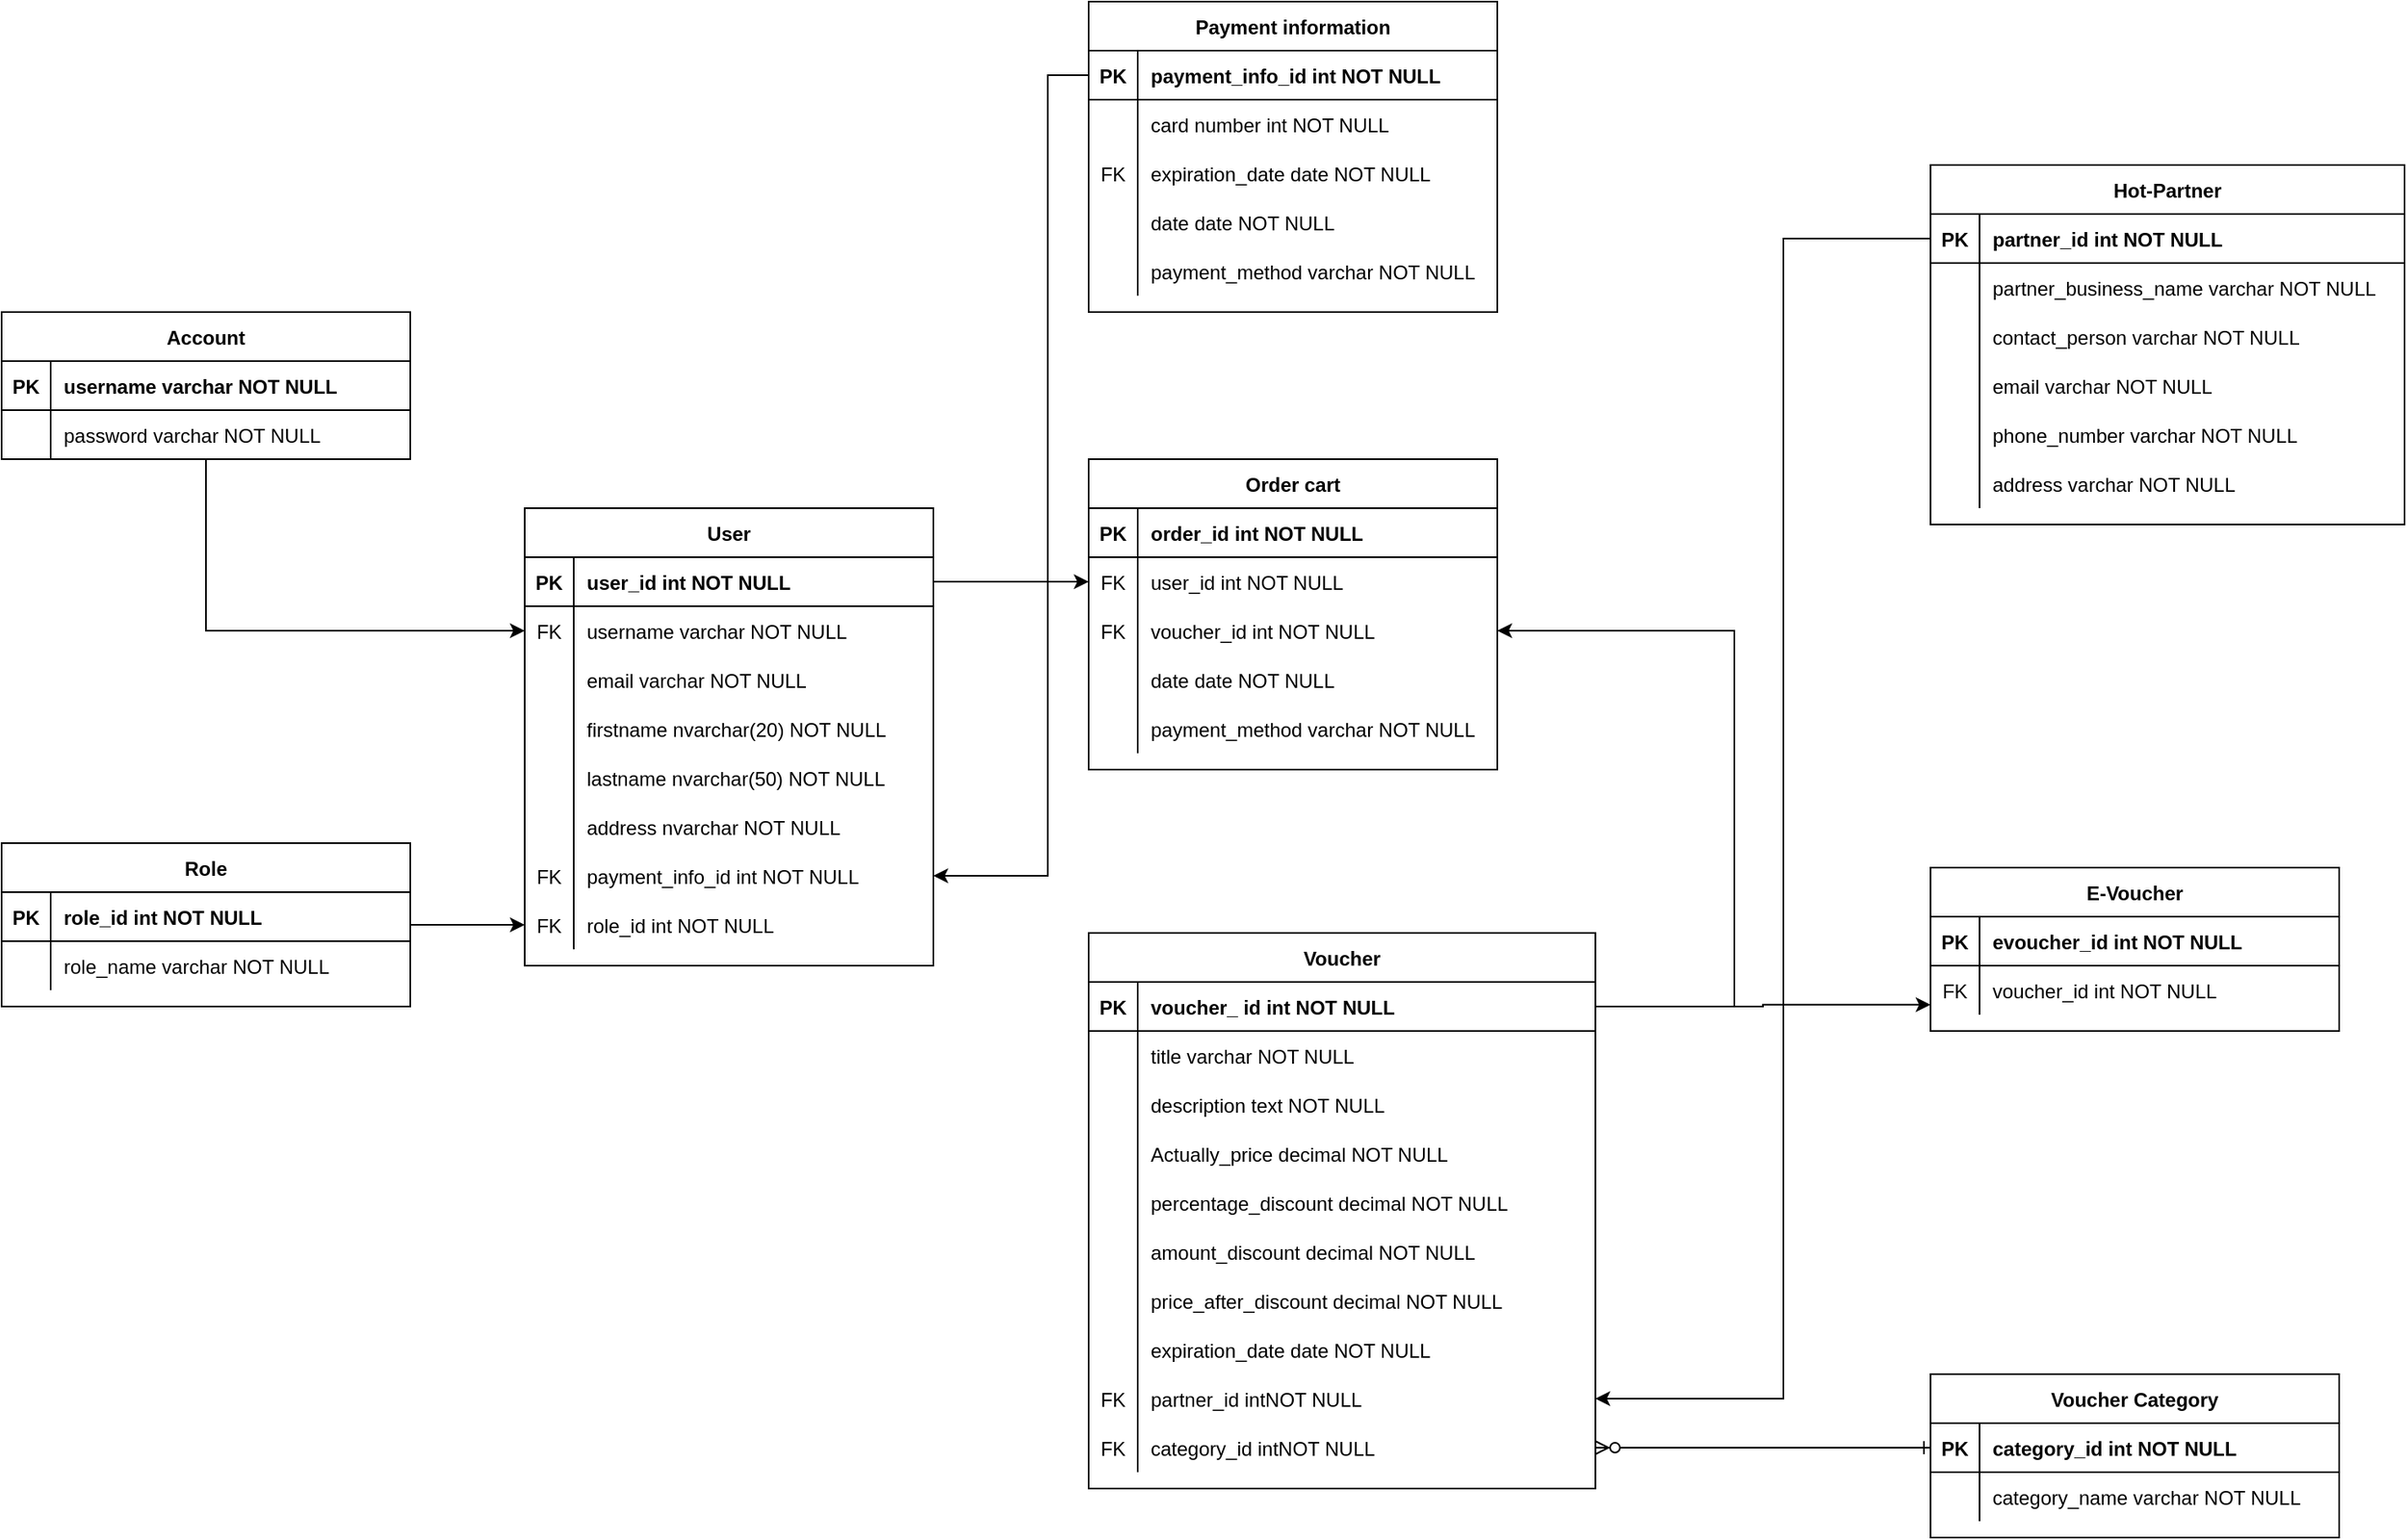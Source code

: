 <mxfile version="24.2.3" type="github">
  <diagram id="R2lEEEUBdFMjLlhIrx00" name="Page-1">
    <mxGraphModel dx="2723" dy="2078" grid="1" gridSize="10" guides="1" tooltips="1" connect="1" arrows="1" fold="1" page="1" pageScale="1" pageWidth="850" pageHeight="1100" math="0" shadow="0" extFonts="Permanent Marker^https://fonts.googleapis.com/css?family=Permanent+Marker">
      <root>
        <mxCell id="0" />
        <mxCell id="1" parent="0" />
        <mxCell id="C-vyLk0tnHw3VtMMgP7b-2" value="Hot-Partner" style="shape=table;startSize=30;container=1;collapsible=1;childLayout=tableLayout;fixedRows=1;rowLines=0;fontStyle=1;align=center;resizeLast=1;" parent="1" vertex="1">
          <mxGeometry x="960" y="-210" width="290" height="220" as="geometry" />
        </mxCell>
        <mxCell id="C-vyLk0tnHw3VtMMgP7b-3" value="" style="shape=partialRectangle;collapsible=0;dropTarget=0;pointerEvents=0;fillColor=none;points=[[0,0.5],[1,0.5]];portConstraint=eastwest;top=0;left=0;right=0;bottom=1;" parent="C-vyLk0tnHw3VtMMgP7b-2" vertex="1">
          <mxGeometry y="30" width="290" height="30" as="geometry" />
        </mxCell>
        <mxCell id="C-vyLk0tnHw3VtMMgP7b-4" value="PK" style="shape=partialRectangle;overflow=hidden;connectable=0;fillColor=none;top=0;left=0;bottom=0;right=0;fontStyle=1;" parent="C-vyLk0tnHw3VtMMgP7b-3" vertex="1">
          <mxGeometry width="30" height="30" as="geometry">
            <mxRectangle width="30" height="30" as="alternateBounds" />
          </mxGeometry>
        </mxCell>
        <mxCell id="C-vyLk0tnHw3VtMMgP7b-5" value="partner_id int NOT NULL " style="shape=partialRectangle;overflow=hidden;connectable=0;fillColor=none;top=0;left=0;bottom=0;right=0;align=left;spacingLeft=6;fontStyle=1;" parent="C-vyLk0tnHw3VtMMgP7b-3" vertex="1">
          <mxGeometry x="30" width="260" height="30" as="geometry">
            <mxRectangle width="260" height="30" as="alternateBounds" />
          </mxGeometry>
        </mxCell>
        <mxCell id="C-vyLk0tnHw3VtMMgP7b-6" value="" style="shape=partialRectangle;collapsible=0;dropTarget=0;pointerEvents=0;fillColor=none;points=[[0,0.5],[1,0.5]];portConstraint=eastwest;top=0;left=0;right=0;bottom=0;" parent="C-vyLk0tnHw3VtMMgP7b-2" vertex="1">
          <mxGeometry y="60" width="290" height="30" as="geometry" />
        </mxCell>
        <mxCell id="C-vyLk0tnHw3VtMMgP7b-7" value="" style="shape=partialRectangle;overflow=hidden;connectable=0;fillColor=none;top=0;left=0;bottom=0;right=0;" parent="C-vyLk0tnHw3VtMMgP7b-6" vertex="1">
          <mxGeometry width="30" height="30" as="geometry">
            <mxRectangle width="30" height="30" as="alternateBounds" />
          </mxGeometry>
        </mxCell>
        <mxCell id="C-vyLk0tnHw3VtMMgP7b-8" value="partner_business_name varchar NOT NULL" style="shape=partialRectangle;overflow=hidden;connectable=0;fillColor=none;top=0;left=0;bottom=0;right=0;align=left;spacingLeft=6;" parent="C-vyLk0tnHw3VtMMgP7b-6" vertex="1">
          <mxGeometry x="30" width="260" height="30" as="geometry">
            <mxRectangle width="260" height="30" as="alternateBounds" />
          </mxGeometry>
        </mxCell>
        <mxCell id="C-vyLk0tnHw3VtMMgP7b-9" value="" style="shape=partialRectangle;collapsible=0;dropTarget=0;pointerEvents=0;fillColor=none;points=[[0,0.5],[1,0.5]];portConstraint=eastwest;top=0;left=0;right=0;bottom=0;" parent="C-vyLk0tnHw3VtMMgP7b-2" vertex="1">
          <mxGeometry y="90" width="290" height="30" as="geometry" />
        </mxCell>
        <mxCell id="C-vyLk0tnHw3VtMMgP7b-10" value="" style="shape=partialRectangle;overflow=hidden;connectable=0;fillColor=none;top=0;left=0;bottom=0;right=0;" parent="C-vyLk0tnHw3VtMMgP7b-9" vertex="1">
          <mxGeometry width="30" height="30" as="geometry">
            <mxRectangle width="30" height="30" as="alternateBounds" />
          </mxGeometry>
        </mxCell>
        <mxCell id="C-vyLk0tnHw3VtMMgP7b-11" value="contact_person varchar NOT NULL" style="shape=partialRectangle;overflow=hidden;connectable=0;fillColor=none;top=0;left=0;bottom=0;right=0;align=left;spacingLeft=6;" parent="C-vyLk0tnHw3VtMMgP7b-9" vertex="1">
          <mxGeometry x="30" width="260" height="30" as="geometry">
            <mxRectangle width="260" height="30" as="alternateBounds" />
          </mxGeometry>
        </mxCell>
        <mxCell id="eUjcpP6me1kHsT0-mrfW-47" value="" style="shape=partialRectangle;collapsible=0;dropTarget=0;pointerEvents=0;fillColor=none;points=[[0,0.5],[1,0.5]];portConstraint=eastwest;top=0;left=0;right=0;bottom=0;" parent="C-vyLk0tnHw3VtMMgP7b-2" vertex="1">
          <mxGeometry y="120" width="290" height="30" as="geometry" />
        </mxCell>
        <mxCell id="eUjcpP6me1kHsT0-mrfW-48" value="" style="shape=partialRectangle;overflow=hidden;connectable=0;fillColor=none;top=0;left=0;bottom=0;right=0;" parent="eUjcpP6me1kHsT0-mrfW-47" vertex="1">
          <mxGeometry width="30" height="30" as="geometry">
            <mxRectangle width="30" height="30" as="alternateBounds" />
          </mxGeometry>
        </mxCell>
        <mxCell id="eUjcpP6me1kHsT0-mrfW-49" value="email varchar NOT NULL" style="shape=partialRectangle;overflow=hidden;connectable=0;fillColor=none;top=0;left=0;bottom=0;right=0;align=left;spacingLeft=6;" parent="eUjcpP6me1kHsT0-mrfW-47" vertex="1">
          <mxGeometry x="30" width="260" height="30" as="geometry">
            <mxRectangle width="260" height="30" as="alternateBounds" />
          </mxGeometry>
        </mxCell>
        <mxCell id="eUjcpP6me1kHsT0-mrfW-50" value="" style="shape=partialRectangle;collapsible=0;dropTarget=0;pointerEvents=0;fillColor=none;points=[[0,0.5],[1,0.5]];portConstraint=eastwest;top=0;left=0;right=0;bottom=0;" parent="C-vyLk0tnHw3VtMMgP7b-2" vertex="1">
          <mxGeometry y="150" width="290" height="30" as="geometry" />
        </mxCell>
        <mxCell id="eUjcpP6me1kHsT0-mrfW-51" value="" style="shape=partialRectangle;overflow=hidden;connectable=0;fillColor=none;top=0;left=0;bottom=0;right=0;" parent="eUjcpP6me1kHsT0-mrfW-50" vertex="1">
          <mxGeometry width="30" height="30" as="geometry">
            <mxRectangle width="30" height="30" as="alternateBounds" />
          </mxGeometry>
        </mxCell>
        <mxCell id="eUjcpP6me1kHsT0-mrfW-52" value="phone_number varchar NOT NULL" style="shape=partialRectangle;overflow=hidden;connectable=0;fillColor=none;top=0;left=0;bottom=0;right=0;align=left;spacingLeft=6;" parent="eUjcpP6me1kHsT0-mrfW-50" vertex="1">
          <mxGeometry x="30" width="260" height="30" as="geometry">
            <mxRectangle width="260" height="30" as="alternateBounds" />
          </mxGeometry>
        </mxCell>
        <mxCell id="eUjcpP6me1kHsT0-mrfW-53" value="" style="shape=partialRectangle;collapsible=0;dropTarget=0;pointerEvents=0;fillColor=none;points=[[0,0.5],[1,0.5]];portConstraint=eastwest;top=0;left=0;right=0;bottom=0;" parent="C-vyLk0tnHw3VtMMgP7b-2" vertex="1">
          <mxGeometry y="180" width="290" height="30" as="geometry" />
        </mxCell>
        <mxCell id="eUjcpP6me1kHsT0-mrfW-54" value="" style="shape=partialRectangle;overflow=hidden;connectable=0;fillColor=none;top=0;left=0;bottom=0;right=0;" parent="eUjcpP6me1kHsT0-mrfW-53" vertex="1">
          <mxGeometry width="30" height="30" as="geometry">
            <mxRectangle width="30" height="30" as="alternateBounds" />
          </mxGeometry>
        </mxCell>
        <mxCell id="eUjcpP6me1kHsT0-mrfW-55" value="address varchar NOT NULL" style="shape=partialRectangle;overflow=hidden;connectable=0;fillColor=none;top=0;left=0;bottom=0;right=0;align=left;spacingLeft=6;" parent="eUjcpP6me1kHsT0-mrfW-53" vertex="1">
          <mxGeometry x="30" width="260" height="30" as="geometry">
            <mxRectangle width="260" height="30" as="alternateBounds" />
          </mxGeometry>
        </mxCell>
        <mxCell id="eUjcpP6me1kHsT0-mrfW-79" value="Voucher" style="shape=table;startSize=30;container=1;collapsible=1;childLayout=tableLayout;fixedRows=1;rowLines=0;fontStyle=1;align=center;resizeLast=1;" parent="1" vertex="1">
          <mxGeometry x="445" y="260" width="310" height="340" as="geometry" />
        </mxCell>
        <mxCell id="eUjcpP6me1kHsT0-mrfW-80" value="" style="shape=partialRectangle;collapsible=0;dropTarget=0;pointerEvents=0;fillColor=none;points=[[0,0.5],[1,0.5]];portConstraint=eastwest;top=0;left=0;right=0;bottom=1;" parent="eUjcpP6me1kHsT0-mrfW-79" vertex="1">
          <mxGeometry y="30" width="310" height="30" as="geometry" />
        </mxCell>
        <mxCell id="eUjcpP6me1kHsT0-mrfW-81" value="PK" style="shape=partialRectangle;overflow=hidden;connectable=0;fillColor=none;top=0;left=0;bottom=0;right=0;fontStyle=1;" parent="eUjcpP6me1kHsT0-mrfW-80" vertex="1">
          <mxGeometry width="30" height="30" as="geometry">
            <mxRectangle width="30" height="30" as="alternateBounds" />
          </mxGeometry>
        </mxCell>
        <mxCell id="eUjcpP6me1kHsT0-mrfW-82" value="voucher_ id int NOT NULL " style="shape=partialRectangle;overflow=hidden;connectable=0;fillColor=none;top=0;left=0;bottom=0;right=0;align=left;spacingLeft=6;fontStyle=1;" parent="eUjcpP6me1kHsT0-mrfW-80" vertex="1">
          <mxGeometry x="30" width="280" height="30" as="geometry">
            <mxRectangle width="280" height="30" as="alternateBounds" />
          </mxGeometry>
        </mxCell>
        <mxCell id="eUjcpP6me1kHsT0-mrfW-83" value="" style="shape=partialRectangle;collapsible=0;dropTarget=0;pointerEvents=0;fillColor=none;points=[[0,0.5],[1,0.5]];portConstraint=eastwest;top=0;left=0;right=0;bottom=0;" parent="eUjcpP6me1kHsT0-mrfW-79" vertex="1">
          <mxGeometry y="60" width="310" height="30" as="geometry" />
        </mxCell>
        <mxCell id="eUjcpP6me1kHsT0-mrfW-84" value="" style="shape=partialRectangle;overflow=hidden;connectable=0;fillColor=none;top=0;left=0;bottom=0;right=0;" parent="eUjcpP6me1kHsT0-mrfW-83" vertex="1">
          <mxGeometry width="30" height="30" as="geometry">
            <mxRectangle width="30" height="30" as="alternateBounds" />
          </mxGeometry>
        </mxCell>
        <mxCell id="eUjcpP6me1kHsT0-mrfW-85" value="title varchar NOT NULL" style="shape=partialRectangle;overflow=hidden;connectable=0;fillColor=none;top=0;left=0;bottom=0;right=0;align=left;spacingLeft=6;" parent="eUjcpP6me1kHsT0-mrfW-83" vertex="1">
          <mxGeometry x="30" width="280" height="30" as="geometry">
            <mxRectangle width="280" height="30" as="alternateBounds" />
          </mxGeometry>
        </mxCell>
        <mxCell id="eUjcpP6me1kHsT0-mrfW-86" value="" style="shape=partialRectangle;collapsible=0;dropTarget=0;pointerEvents=0;fillColor=none;points=[[0,0.5],[1,0.5]];portConstraint=eastwest;top=0;left=0;right=0;bottom=0;" parent="eUjcpP6me1kHsT0-mrfW-79" vertex="1">
          <mxGeometry y="90" width="310" height="30" as="geometry" />
        </mxCell>
        <mxCell id="eUjcpP6me1kHsT0-mrfW-87" value="" style="shape=partialRectangle;overflow=hidden;connectable=0;fillColor=none;top=0;left=0;bottom=0;right=0;" parent="eUjcpP6me1kHsT0-mrfW-86" vertex="1">
          <mxGeometry width="30" height="30" as="geometry">
            <mxRectangle width="30" height="30" as="alternateBounds" />
          </mxGeometry>
        </mxCell>
        <mxCell id="eUjcpP6me1kHsT0-mrfW-88" value="description text NOT NULL" style="shape=partialRectangle;overflow=hidden;connectable=0;fillColor=none;top=0;left=0;bottom=0;right=0;align=left;spacingLeft=6;" parent="eUjcpP6me1kHsT0-mrfW-86" vertex="1">
          <mxGeometry x="30" width="280" height="30" as="geometry">
            <mxRectangle width="280" height="30" as="alternateBounds" />
          </mxGeometry>
        </mxCell>
        <mxCell id="eUjcpP6me1kHsT0-mrfW-95" value="" style="shape=partialRectangle;collapsible=0;dropTarget=0;pointerEvents=0;fillColor=none;points=[[0,0.5],[1,0.5]];portConstraint=eastwest;top=0;left=0;right=0;bottom=0;" parent="eUjcpP6me1kHsT0-mrfW-79" vertex="1">
          <mxGeometry y="120" width="310" height="30" as="geometry" />
        </mxCell>
        <mxCell id="eUjcpP6me1kHsT0-mrfW-96" value="" style="shape=partialRectangle;overflow=hidden;connectable=0;fillColor=none;top=0;left=0;bottom=0;right=0;" parent="eUjcpP6me1kHsT0-mrfW-95" vertex="1">
          <mxGeometry width="30" height="30" as="geometry">
            <mxRectangle width="30" height="30" as="alternateBounds" />
          </mxGeometry>
        </mxCell>
        <mxCell id="eUjcpP6me1kHsT0-mrfW-97" value="Actually_price decimal NOT NULL" style="shape=partialRectangle;overflow=hidden;connectable=0;fillColor=none;top=0;left=0;bottom=0;right=0;align=left;spacingLeft=6;" parent="eUjcpP6me1kHsT0-mrfW-95" vertex="1">
          <mxGeometry x="30" width="280" height="30" as="geometry">
            <mxRectangle width="280" height="30" as="alternateBounds" />
          </mxGeometry>
        </mxCell>
        <mxCell id="eUjcpP6me1kHsT0-mrfW-89" value="" style="shape=partialRectangle;collapsible=0;dropTarget=0;pointerEvents=0;fillColor=none;points=[[0,0.5],[1,0.5]];portConstraint=eastwest;top=0;left=0;right=0;bottom=0;" parent="eUjcpP6me1kHsT0-mrfW-79" vertex="1">
          <mxGeometry y="150" width="310" height="30" as="geometry" />
        </mxCell>
        <mxCell id="eUjcpP6me1kHsT0-mrfW-90" value="" style="shape=partialRectangle;overflow=hidden;connectable=0;fillColor=none;top=0;left=0;bottom=0;right=0;" parent="eUjcpP6me1kHsT0-mrfW-89" vertex="1">
          <mxGeometry width="30" height="30" as="geometry">
            <mxRectangle width="30" height="30" as="alternateBounds" />
          </mxGeometry>
        </mxCell>
        <mxCell id="eUjcpP6me1kHsT0-mrfW-91" value="percentage_discount decimal NOT NULL" style="shape=partialRectangle;overflow=hidden;connectable=0;fillColor=none;top=0;left=0;bottom=0;right=0;align=left;spacingLeft=6;" parent="eUjcpP6me1kHsT0-mrfW-89" vertex="1">
          <mxGeometry x="30" width="280" height="30" as="geometry">
            <mxRectangle width="280" height="30" as="alternateBounds" />
          </mxGeometry>
        </mxCell>
        <mxCell id="eUjcpP6me1kHsT0-mrfW-191" value="" style="shape=partialRectangle;collapsible=0;dropTarget=0;pointerEvents=0;fillColor=none;points=[[0,0.5],[1,0.5]];portConstraint=eastwest;top=0;left=0;right=0;bottom=0;" parent="eUjcpP6me1kHsT0-mrfW-79" vertex="1">
          <mxGeometry y="180" width="310" height="30" as="geometry" />
        </mxCell>
        <mxCell id="eUjcpP6me1kHsT0-mrfW-192" value="" style="shape=partialRectangle;overflow=hidden;connectable=0;fillColor=none;top=0;left=0;bottom=0;right=0;" parent="eUjcpP6me1kHsT0-mrfW-191" vertex="1">
          <mxGeometry width="30" height="30" as="geometry">
            <mxRectangle width="30" height="30" as="alternateBounds" />
          </mxGeometry>
        </mxCell>
        <mxCell id="eUjcpP6me1kHsT0-mrfW-193" value="amount_discount decimal NOT NULL" style="shape=partialRectangle;overflow=hidden;connectable=0;fillColor=none;top=0;left=0;bottom=0;right=0;align=left;spacingLeft=6;" parent="eUjcpP6me1kHsT0-mrfW-191" vertex="1">
          <mxGeometry x="30" width="280" height="30" as="geometry">
            <mxRectangle width="280" height="30" as="alternateBounds" />
          </mxGeometry>
        </mxCell>
        <mxCell id="5oLDuobUVmnF1ethAQEw-5" value="" style="shape=partialRectangle;collapsible=0;dropTarget=0;pointerEvents=0;fillColor=none;points=[[0,0.5],[1,0.5]];portConstraint=eastwest;top=0;left=0;right=0;bottom=0;" vertex="1" parent="eUjcpP6me1kHsT0-mrfW-79">
          <mxGeometry y="210" width="310" height="30" as="geometry" />
        </mxCell>
        <mxCell id="5oLDuobUVmnF1ethAQEw-6" value="" style="shape=partialRectangle;overflow=hidden;connectable=0;fillColor=none;top=0;left=0;bottom=0;right=0;" vertex="1" parent="5oLDuobUVmnF1ethAQEw-5">
          <mxGeometry width="30" height="30" as="geometry">
            <mxRectangle width="30" height="30" as="alternateBounds" />
          </mxGeometry>
        </mxCell>
        <mxCell id="5oLDuobUVmnF1ethAQEw-7" value="price_after_discount decimal NOT NULL" style="shape=partialRectangle;overflow=hidden;connectable=0;fillColor=none;top=0;left=0;bottom=0;right=0;align=left;spacingLeft=6;" vertex="1" parent="5oLDuobUVmnF1ethAQEw-5">
          <mxGeometry x="30" width="280" height="30" as="geometry">
            <mxRectangle width="280" height="30" as="alternateBounds" />
          </mxGeometry>
        </mxCell>
        <mxCell id="eUjcpP6me1kHsT0-mrfW-92" value="" style="shape=partialRectangle;collapsible=0;dropTarget=0;pointerEvents=0;fillColor=none;points=[[0,0.5],[1,0.5]];portConstraint=eastwest;top=0;left=0;right=0;bottom=0;" parent="eUjcpP6me1kHsT0-mrfW-79" vertex="1">
          <mxGeometry y="240" width="310" height="30" as="geometry" />
        </mxCell>
        <mxCell id="eUjcpP6me1kHsT0-mrfW-93" value="" style="shape=partialRectangle;overflow=hidden;connectable=0;fillColor=none;top=0;left=0;bottom=0;right=0;" parent="eUjcpP6me1kHsT0-mrfW-92" vertex="1">
          <mxGeometry width="30" height="30" as="geometry">
            <mxRectangle width="30" height="30" as="alternateBounds" />
          </mxGeometry>
        </mxCell>
        <mxCell id="eUjcpP6me1kHsT0-mrfW-94" value="expiration_date date NOT NULL" style="shape=partialRectangle;overflow=hidden;connectable=0;fillColor=none;top=0;left=0;bottom=0;right=0;align=left;spacingLeft=6;" parent="eUjcpP6me1kHsT0-mrfW-92" vertex="1">
          <mxGeometry x="30" width="280" height="30" as="geometry">
            <mxRectangle width="280" height="30" as="alternateBounds" />
          </mxGeometry>
        </mxCell>
        <mxCell id="eUjcpP6me1kHsT0-mrfW-130" value="" style="shape=partialRectangle;collapsible=0;dropTarget=0;pointerEvents=0;fillColor=none;points=[[0,0.5],[1,0.5]];portConstraint=eastwest;top=0;left=0;right=0;bottom=0;" parent="eUjcpP6me1kHsT0-mrfW-79" vertex="1">
          <mxGeometry y="270" width="310" height="30" as="geometry" />
        </mxCell>
        <mxCell id="eUjcpP6me1kHsT0-mrfW-131" value="FK" style="shape=partialRectangle;overflow=hidden;connectable=0;fillColor=none;top=0;left=0;bottom=0;right=0;" parent="eUjcpP6me1kHsT0-mrfW-130" vertex="1">
          <mxGeometry width="30" height="30" as="geometry">
            <mxRectangle width="30" height="30" as="alternateBounds" />
          </mxGeometry>
        </mxCell>
        <mxCell id="eUjcpP6me1kHsT0-mrfW-132" value="partner_id intNOT NULL" style="shape=partialRectangle;overflow=hidden;connectable=0;fillColor=none;top=0;left=0;bottom=0;right=0;align=left;spacingLeft=6;" parent="eUjcpP6me1kHsT0-mrfW-130" vertex="1">
          <mxGeometry x="30" width="280" height="30" as="geometry">
            <mxRectangle width="280" height="30" as="alternateBounds" />
          </mxGeometry>
        </mxCell>
        <mxCell id="eUjcpP6me1kHsT0-mrfW-133" value="" style="shape=partialRectangle;collapsible=0;dropTarget=0;pointerEvents=0;fillColor=none;points=[[0,0.5],[1,0.5]];portConstraint=eastwest;top=0;left=0;right=0;bottom=0;" parent="eUjcpP6me1kHsT0-mrfW-79" vertex="1">
          <mxGeometry y="300" width="310" height="30" as="geometry" />
        </mxCell>
        <mxCell id="eUjcpP6me1kHsT0-mrfW-134" value="FK" style="shape=partialRectangle;overflow=hidden;connectable=0;fillColor=none;top=0;left=0;bottom=0;right=0;" parent="eUjcpP6me1kHsT0-mrfW-133" vertex="1">
          <mxGeometry width="30" height="30" as="geometry">
            <mxRectangle width="30" height="30" as="alternateBounds" />
          </mxGeometry>
        </mxCell>
        <mxCell id="eUjcpP6me1kHsT0-mrfW-135" value="category_id intNOT NULL" style="shape=partialRectangle;overflow=hidden;connectable=0;fillColor=none;top=0;left=0;bottom=0;right=0;align=left;spacingLeft=6;" parent="eUjcpP6me1kHsT0-mrfW-133" vertex="1">
          <mxGeometry x="30" width="280" height="30" as="geometry">
            <mxRectangle width="280" height="30" as="alternateBounds" />
          </mxGeometry>
        </mxCell>
        <mxCell id="5oLDuobUVmnF1ethAQEw-1" style="edgeStyle=orthogonalEdgeStyle;rounded=0;orthogonalLoop=1;jettySize=auto;html=1;entryX=0;entryY=0.5;entryDx=0;entryDy=0;" edge="1" parent="1" source="eUjcpP6me1kHsT0-mrfW-101" target="eUjcpP6me1kHsT0-mrfW-98">
          <mxGeometry relative="1" as="geometry" />
        </mxCell>
        <mxCell id="eUjcpP6me1kHsT0-mrfW-101" value="Role" style="shape=table;startSize=30;container=1;collapsible=1;childLayout=tableLayout;fixedRows=1;rowLines=0;fontStyle=1;align=center;resizeLast=1;" parent="1" vertex="1">
          <mxGeometry x="-220" y="205" width="250" height="100" as="geometry" />
        </mxCell>
        <mxCell id="eUjcpP6me1kHsT0-mrfW-102" value="" style="shape=partialRectangle;collapsible=0;dropTarget=0;pointerEvents=0;fillColor=none;points=[[0,0.5],[1,0.5]];portConstraint=eastwest;top=0;left=0;right=0;bottom=1;" parent="eUjcpP6me1kHsT0-mrfW-101" vertex="1">
          <mxGeometry y="30" width="250" height="30" as="geometry" />
        </mxCell>
        <mxCell id="eUjcpP6me1kHsT0-mrfW-103" value="PK" style="shape=partialRectangle;overflow=hidden;connectable=0;fillColor=none;top=0;left=0;bottom=0;right=0;fontStyle=1;" parent="eUjcpP6me1kHsT0-mrfW-102" vertex="1">
          <mxGeometry width="30" height="30" as="geometry">
            <mxRectangle width="30" height="30" as="alternateBounds" />
          </mxGeometry>
        </mxCell>
        <mxCell id="eUjcpP6me1kHsT0-mrfW-104" value="role_id int NOT NULL " style="shape=partialRectangle;overflow=hidden;connectable=0;fillColor=none;top=0;left=0;bottom=0;right=0;align=left;spacingLeft=6;fontStyle=1;" parent="eUjcpP6me1kHsT0-mrfW-102" vertex="1">
          <mxGeometry x="30" width="220" height="30" as="geometry">
            <mxRectangle width="220" height="30" as="alternateBounds" />
          </mxGeometry>
        </mxCell>
        <mxCell id="eUjcpP6me1kHsT0-mrfW-120" value="" style="shape=partialRectangle;collapsible=0;dropTarget=0;pointerEvents=0;fillColor=none;points=[[0,0.5],[1,0.5]];portConstraint=eastwest;top=0;left=0;right=0;bottom=0;" parent="eUjcpP6me1kHsT0-mrfW-101" vertex="1">
          <mxGeometry y="60" width="250" height="30" as="geometry" />
        </mxCell>
        <mxCell id="eUjcpP6me1kHsT0-mrfW-121" value="" style="shape=partialRectangle;overflow=hidden;connectable=0;fillColor=none;top=0;left=0;bottom=0;right=0;" parent="eUjcpP6me1kHsT0-mrfW-120" vertex="1">
          <mxGeometry width="30" height="30" as="geometry">
            <mxRectangle width="30" height="30" as="alternateBounds" />
          </mxGeometry>
        </mxCell>
        <mxCell id="eUjcpP6me1kHsT0-mrfW-122" value="role_name varchar NOT NULL" style="shape=partialRectangle;overflow=hidden;connectable=0;fillColor=none;top=0;left=0;bottom=0;right=0;align=left;spacingLeft=6;" parent="eUjcpP6me1kHsT0-mrfW-120" vertex="1">
          <mxGeometry x="30" width="220" height="30" as="geometry">
            <mxRectangle width="220" height="30" as="alternateBounds" />
          </mxGeometry>
        </mxCell>
        <mxCell id="eUjcpP6me1kHsT0-mrfW-123" value="Voucher Category" style="shape=table;startSize=30;container=1;collapsible=1;childLayout=tableLayout;fixedRows=1;rowLines=0;fontStyle=1;align=center;resizeLast=1;" parent="1" vertex="1">
          <mxGeometry x="960" y="530" width="250" height="100" as="geometry" />
        </mxCell>
        <mxCell id="eUjcpP6me1kHsT0-mrfW-124" value="" style="shape=partialRectangle;collapsible=0;dropTarget=0;pointerEvents=0;fillColor=none;points=[[0,0.5],[1,0.5]];portConstraint=eastwest;top=0;left=0;right=0;bottom=1;" parent="eUjcpP6me1kHsT0-mrfW-123" vertex="1">
          <mxGeometry y="30" width="250" height="30" as="geometry" />
        </mxCell>
        <mxCell id="eUjcpP6me1kHsT0-mrfW-125" value="PK" style="shape=partialRectangle;overflow=hidden;connectable=0;fillColor=none;top=0;left=0;bottom=0;right=0;fontStyle=1;" parent="eUjcpP6me1kHsT0-mrfW-124" vertex="1">
          <mxGeometry width="30" height="30" as="geometry">
            <mxRectangle width="30" height="30" as="alternateBounds" />
          </mxGeometry>
        </mxCell>
        <mxCell id="eUjcpP6me1kHsT0-mrfW-126" value="category_id int NOT NULL " style="shape=partialRectangle;overflow=hidden;connectable=0;fillColor=none;top=0;left=0;bottom=0;right=0;align=left;spacingLeft=6;fontStyle=1;" parent="eUjcpP6me1kHsT0-mrfW-124" vertex="1">
          <mxGeometry x="30" width="220" height="30" as="geometry">
            <mxRectangle width="220" height="30" as="alternateBounds" />
          </mxGeometry>
        </mxCell>
        <mxCell id="eUjcpP6me1kHsT0-mrfW-127" value="" style="shape=partialRectangle;collapsible=0;dropTarget=0;pointerEvents=0;fillColor=none;points=[[0,0.5],[1,0.5]];portConstraint=eastwest;top=0;left=0;right=0;bottom=0;" parent="eUjcpP6me1kHsT0-mrfW-123" vertex="1">
          <mxGeometry y="60" width="250" height="30" as="geometry" />
        </mxCell>
        <mxCell id="eUjcpP6me1kHsT0-mrfW-128" value="" style="shape=partialRectangle;overflow=hidden;connectable=0;fillColor=none;top=0;left=0;bottom=0;right=0;" parent="eUjcpP6me1kHsT0-mrfW-127" vertex="1">
          <mxGeometry width="30" height="30" as="geometry">
            <mxRectangle width="30" height="30" as="alternateBounds" />
          </mxGeometry>
        </mxCell>
        <mxCell id="eUjcpP6me1kHsT0-mrfW-129" value="category_name varchar NOT NULL" style="shape=partialRectangle;overflow=hidden;connectable=0;fillColor=none;top=0;left=0;bottom=0;right=0;align=left;spacingLeft=6;" parent="eUjcpP6me1kHsT0-mrfW-127" vertex="1">
          <mxGeometry x="30" width="220" height="30" as="geometry">
            <mxRectangle width="220" height="30" as="alternateBounds" />
          </mxGeometry>
        </mxCell>
        <mxCell id="eUjcpP6me1kHsT0-mrfW-172" value="Order cart" style="shape=table;startSize=30;container=1;collapsible=1;childLayout=tableLayout;fixedRows=1;rowLines=0;fontStyle=1;align=center;resizeLast=1;" parent="1" vertex="1">
          <mxGeometry x="445" y="-30" width="250" height="190" as="geometry" />
        </mxCell>
        <mxCell id="eUjcpP6me1kHsT0-mrfW-173" value="" style="shape=partialRectangle;collapsible=0;dropTarget=0;pointerEvents=0;fillColor=none;points=[[0,0.5],[1,0.5]];portConstraint=eastwest;top=0;left=0;right=0;bottom=1;" parent="eUjcpP6me1kHsT0-mrfW-172" vertex="1">
          <mxGeometry y="30" width="250" height="30" as="geometry" />
        </mxCell>
        <mxCell id="eUjcpP6me1kHsT0-mrfW-174" value="PK" style="shape=partialRectangle;overflow=hidden;connectable=0;fillColor=none;top=0;left=0;bottom=0;right=0;fontStyle=1;" parent="eUjcpP6me1kHsT0-mrfW-173" vertex="1">
          <mxGeometry width="30" height="30" as="geometry">
            <mxRectangle width="30" height="30" as="alternateBounds" />
          </mxGeometry>
        </mxCell>
        <mxCell id="eUjcpP6me1kHsT0-mrfW-175" value="order_id int NOT NULL " style="shape=partialRectangle;overflow=hidden;connectable=0;fillColor=none;top=0;left=0;bottom=0;right=0;align=left;spacingLeft=6;fontStyle=1;" parent="eUjcpP6me1kHsT0-mrfW-173" vertex="1">
          <mxGeometry x="30" width="220" height="30" as="geometry">
            <mxRectangle width="220" height="30" as="alternateBounds" />
          </mxGeometry>
        </mxCell>
        <mxCell id="eUjcpP6me1kHsT0-mrfW-176" value="" style="shape=partialRectangle;collapsible=0;dropTarget=0;pointerEvents=0;fillColor=none;points=[[0,0.5],[1,0.5]];portConstraint=eastwest;top=0;left=0;right=0;bottom=0;" parent="eUjcpP6me1kHsT0-mrfW-172" vertex="1">
          <mxGeometry y="60" width="250" height="30" as="geometry" />
        </mxCell>
        <mxCell id="eUjcpP6me1kHsT0-mrfW-177" value="FK" style="shape=partialRectangle;overflow=hidden;connectable=0;fillColor=none;top=0;left=0;bottom=0;right=0;" parent="eUjcpP6me1kHsT0-mrfW-176" vertex="1">
          <mxGeometry width="30" height="30" as="geometry">
            <mxRectangle width="30" height="30" as="alternateBounds" />
          </mxGeometry>
        </mxCell>
        <mxCell id="eUjcpP6me1kHsT0-mrfW-178" value="user_id int NOT NULL" style="shape=partialRectangle;overflow=hidden;connectable=0;fillColor=none;top=0;left=0;bottom=0;right=0;align=left;spacingLeft=6;" parent="eUjcpP6me1kHsT0-mrfW-176" vertex="1">
          <mxGeometry x="30" width="220" height="30" as="geometry">
            <mxRectangle width="220" height="30" as="alternateBounds" />
          </mxGeometry>
        </mxCell>
        <mxCell id="eUjcpP6me1kHsT0-mrfW-179" value="" style="shape=partialRectangle;collapsible=0;dropTarget=0;pointerEvents=0;fillColor=none;points=[[0,0.5],[1,0.5]];portConstraint=eastwest;top=0;left=0;right=0;bottom=0;" parent="eUjcpP6me1kHsT0-mrfW-172" vertex="1">
          <mxGeometry y="90" width="250" height="30" as="geometry" />
        </mxCell>
        <mxCell id="eUjcpP6me1kHsT0-mrfW-180" value="FK" style="shape=partialRectangle;overflow=hidden;connectable=0;fillColor=none;top=0;left=0;bottom=0;right=0;" parent="eUjcpP6me1kHsT0-mrfW-179" vertex="1">
          <mxGeometry width="30" height="30" as="geometry">
            <mxRectangle width="30" height="30" as="alternateBounds" />
          </mxGeometry>
        </mxCell>
        <mxCell id="eUjcpP6me1kHsT0-mrfW-181" value="voucher_id int NOT NULL" style="shape=partialRectangle;overflow=hidden;connectable=0;fillColor=none;top=0;left=0;bottom=0;right=0;align=left;spacingLeft=6;" parent="eUjcpP6me1kHsT0-mrfW-179" vertex="1">
          <mxGeometry x="30" width="220" height="30" as="geometry">
            <mxRectangle width="220" height="30" as="alternateBounds" />
          </mxGeometry>
        </mxCell>
        <mxCell id="eUjcpP6me1kHsT0-mrfW-182" value="" style="shape=partialRectangle;collapsible=0;dropTarget=0;pointerEvents=0;fillColor=none;points=[[0,0.5],[1,0.5]];portConstraint=eastwest;top=0;left=0;right=0;bottom=0;" parent="eUjcpP6me1kHsT0-mrfW-172" vertex="1">
          <mxGeometry y="120" width="250" height="30" as="geometry" />
        </mxCell>
        <mxCell id="eUjcpP6me1kHsT0-mrfW-183" value="" style="shape=partialRectangle;overflow=hidden;connectable=0;fillColor=none;top=0;left=0;bottom=0;right=0;" parent="eUjcpP6me1kHsT0-mrfW-182" vertex="1">
          <mxGeometry width="30" height="30" as="geometry">
            <mxRectangle width="30" height="30" as="alternateBounds" />
          </mxGeometry>
        </mxCell>
        <mxCell id="eUjcpP6me1kHsT0-mrfW-184" value="date date NOT NULL" style="shape=partialRectangle;overflow=hidden;connectable=0;fillColor=none;top=0;left=0;bottom=0;right=0;align=left;spacingLeft=6;" parent="eUjcpP6me1kHsT0-mrfW-182" vertex="1">
          <mxGeometry x="30" width="220" height="30" as="geometry">
            <mxRectangle width="220" height="30" as="alternateBounds" />
          </mxGeometry>
        </mxCell>
        <mxCell id="eUjcpP6me1kHsT0-mrfW-185" value="" style="shape=partialRectangle;collapsible=0;dropTarget=0;pointerEvents=0;fillColor=none;points=[[0,0.5],[1,0.5]];portConstraint=eastwest;top=0;left=0;right=0;bottom=0;" parent="eUjcpP6me1kHsT0-mrfW-172" vertex="1">
          <mxGeometry y="150" width="250" height="30" as="geometry" />
        </mxCell>
        <mxCell id="eUjcpP6me1kHsT0-mrfW-186" value="" style="shape=partialRectangle;overflow=hidden;connectable=0;fillColor=none;top=0;left=0;bottom=0;right=0;" parent="eUjcpP6me1kHsT0-mrfW-185" vertex="1">
          <mxGeometry width="30" height="30" as="geometry">
            <mxRectangle width="30" height="30" as="alternateBounds" />
          </mxGeometry>
        </mxCell>
        <mxCell id="eUjcpP6me1kHsT0-mrfW-187" value="payment_method varchar NOT NULL" style="shape=partialRectangle;overflow=hidden;connectable=0;fillColor=none;top=0;left=0;bottom=0;right=0;align=left;spacingLeft=6;" parent="eUjcpP6me1kHsT0-mrfW-185" vertex="1">
          <mxGeometry x="30" width="220" height="30" as="geometry">
            <mxRectangle width="220" height="30" as="alternateBounds" />
          </mxGeometry>
        </mxCell>
        <mxCell id="eUjcpP6me1kHsT0-mrfW-199" value="E-Voucher" style="shape=table;startSize=30;container=1;collapsible=1;childLayout=tableLayout;fixedRows=1;rowLines=0;fontStyle=1;align=center;resizeLast=1;" parent="1" vertex="1">
          <mxGeometry x="960" y="220" width="250" height="100" as="geometry" />
        </mxCell>
        <mxCell id="eUjcpP6me1kHsT0-mrfW-200" value="" style="shape=partialRectangle;collapsible=0;dropTarget=0;pointerEvents=0;fillColor=none;points=[[0,0.5],[1,0.5]];portConstraint=eastwest;top=0;left=0;right=0;bottom=1;" parent="eUjcpP6me1kHsT0-mrfW-199" vertex="1">
          <mxGeometry y="30" width="250" height="30" as="geometry" />
        </mxCell>
        <mxCell id="eUjcpP6me1kHsT0-mrfW-201" value="PK" style="shape=partialRectangle;overflow=hidden;connectable=0;fillColor=none;top=0;left=0;bottom=0;right=0;fontStyle=1;" parent="eUjcpP6me1kHsT0-mrfW-200" vertex="1">
          <mxGeometry width="30" height="30" as="geometry">
            <mxRectangle width="30" height="30" as="alternateBounds" />
          </mxGeometry>
        </mxCell>
        <mxCell id="eUjcpP6me1kHsT0-mrfW-202" value="evoucher_id int NOT NULL " style="shape=partialRectangle;overflow=hidden;connectable=0;fillColor=none;top=0;left=0;bottom=0;right=0;align=left;spacingLeft=6;fontStyle=1;" parent="eUjcpP6me1kHsT0-mrfW-200" vertex="1">
          <mxGeometry x="30" width="220" height="30" as="geometry">
            <mxRectangle width="220" height="30" as="alternateBounds" />
          </mxGeometry>
        </mxCell>
        <mxCell id="eUjcpP6me1kHsT0-mrfW-206" value="" style="shape=partialRectangle;collapsible=0;dropTarget=0;pointerEvents=0;fillColor=none;points=[[0,0.5],[1,0.5]];portConstraint=eastwest;top=0;left=0;right=0;bottom=0;" parent="eUjcpP6me1kHsT0-mrfW-199" vertex="1">
          <mxGeometry y="60" width="250" height="30" as="geometry" />
        </mxCell>
        <mxCell id="eUjcpP6me1kHsT0-mrfW-207" value="FK" style="shape=partialRectangle;overflow=hidden;connectable=0;fillColor=none;top=0;left=0;bottom=0;right=0;" parent="eUjcpP6me1kHsT0-mrfW-206" vertex="1">
          <mxGeometry width="30" height="30" as="geometry">
            <mxRectangle width="30" height="30" as="alternateBounds" />
          </mxGeometry>
        </mxCell>
        <mxCell id="eUjcpP6me1kHsT0-mrfW-208" value="voucher_id int NOT NULL" style="shape=partialRectangle;overflow=hidden;connectable=0;fillColor=none;top=0;left=0;bottom=0;right=0;align=left;spacingLeft=6;" parent="eUjcpP6me1kHsT0-mrfW-206" vertex="1">
          <mxGeometry x="30" width="220" height="30" as="geometry">
            <mxRectangle width="220" height="30" as="alternateBounds" />
          </mxGeometry>
        </mxCell>
        <mxCell id="eUjcpP6me1kHsT0-mrfW-216" value="" style="edgeStyle=entityRelationEdgeStyle;endArrow=ERzeroToMany;startArrow=ERone;endFill=1;startFill=0;" parent="1" source="eUjcpP6me1kHsT0-mrfW-124" target="eUjcpP6me1kHsT0-mrfW-133" edge="1">
          <mxGeometry width="100" height="100" relative="1" as="geometry">
            <mxPoint x="1590" y="685" as="sourcePoint" />
            <mxPoint x="1610" y="420" as="targetPoint" />
            <Array as="points">
              <mxPoint x="1810" y="450" />
              <mxPoint x="1620" y="560" />
              <mxPoint x="1580" y="460" />
            </Array>
          </mxGeometry>
        </mxCell>
        <mxCell id="k1oFvoEY0PAiheodrlRd-24" style="edgeStyle=orthogonalEdgeStyle;rounded=0;orthogonalLoop=1;jettySize=auto;html=1;" parent="1" source="k1oFvoEY0PAiheodrlRd-1" target="C-vyLk0tnHw3VtMMgP7b-27" edge="1">
          <mxGeometry relative="1" as="geometry" />
        </mxCell>
        <mxCell id="k1oFvoEY0PAiheodrlRd-1" value="Account" style="shape=table;startSize=30;container=1;collapsible=1;childLayout=tableLayout;fixedRows=1;rowLines=0;fontStyle=1;align=center;resizeLast=1;" parent="1" vertex="1">
          <mxGeometry x="-220" y="-120" width="250" height="90.0" as="geometry" />
        </mxCell>
        <mxCell id="k1oFvoEY0PAiheodrlRd-2" value="" style="shape=partialRectangle;collapsible=0;dropTarget=0;pointerEvents=0;fillColor=none;points=[[0,0.5],[1,0.5]];portConstraint=eastwest;top=0;left=0;right=0;bottom=1;" parent="k1oFvoEY0PAiheodrlRd-1" vertex="1">
          <mxGeometry y="30" width="250" height="30" as="geometry" />
        </mxCell>
        <mxCell id="k1oFvoEY0PAiheodrlRd-3" value="PK" style="shape=partialRectangle;overflow=hidden;connectable=0;fillColor=none;top=0;left=0;bottom=0;right=0;fontStyle=1;" parent="k1oFvoEY0PAiheodrlRd-2" vertex="1">
          <mxGeometry width="30.0" height="30" as="geometry">
            <mxRectangle width="30.0" height="30" as="alternateBounds" />
          </mxGeometry>
        </mxCell>
        <mxCell id="k1oFvoEY0PAiheodrlRd-4" value="username varchar NOT NULL" style="shape=partialRectangle;overflow=hidden;connectable=0;fillColor=none;top=0;left=0;bottom=0;right=0;align=left;spacingLeft=6;fontStyle=1;" parent="k1oFvoEY0PAiheodrlRd-2" vertex="1">
          <mxGeometry x="30.0" width="220.0" height="30" as="geometry">
            <mxRectangle width="220.0" height="30" as="alternateBounds" />
          </mxGeometry>
        </mxCell>
        <mxCell id="k1oFvoEY0PAiheodrlRd-8" value="" style="shape=partialRectangle;collapsible=0;dropTarget=0;pointerEvents=0;fillColor=none;points=[[0,0.5],[1,0.5]];portConstraint=eastwest;top=0;left=0;right=0;bottom=0;" parent="k1oFvoEY0PAiheodrlRd-1" vertex="1">
          <mxGeometry y="60" width="250" height="30" as="geometry" />
        </mxCell>
        <mxCell id="k1oFvoEY0PAiheodrlRd-9" value="" style="shape=partialRectangle;overflow=hidden;connectable=0;fillColor=none;top=0;left=0;bottom=0;right=0;" parent="k1oFvoEY0PAiheodrlRd-8" vertex="1">
          <mxGeometry width="30.0" height="30" as="geometry">
            <mxRectangle width="30.0" height="30" as="alternateBounds" />
          </mxGeometry>
        </mxCell>
        <mxCell id="k1oFvoEY0PAiheodrlRd-10" value="password varchar NOT NULL" style="shape=partialRectangle;overflow=hidden;connectable=0;fillColor=none;top=0;left=0;bottom=0;right=0;align=left;spacingLeft=6;" parent="k1oFvoEY0PAiheodrlRd-8" vertex="1">
          <mxGeometry x="30.0" width="220.0" height="30" as="geometry">
            <mxRectangle width="220.0" height="30" as="alternateBounds" />
          </mxGeometry>
        </mxCell>
        <mxCell id="C-vyLk0tnHw3VtMMgP7b-23" value="User" style="shape=table;startSize=30;container=1;collapsible=1;childLayout=tableLayout;fixedRows=1;rowLines=0;fontStyle=1;align=center;resizeLast=1;" parent="1" vertex="1">
          <mxGeometry x="100" width="250" height="280" as="geometry" />
        </mxCell>
        <mxCell id="C-vyLk0tnHw3VtMMgP7b-24" value="" style="shape=partialRectangle;collapsible=0;dropTarget=0;pointerEvents=0;fillColor=none;points=[[0,0.5],[1,0.5]];portConstraint=eastwest;top=0;left=0;right=0;bottom=1;" parent="C-vyLk0tnHw3VtMMgP7b-23" vertex="1">
          <mxGeometry y="30" width="250" height="30" as="geometry" />
        </mxCell>
        <mxCell id="C-vyLk0tnHw3VtMMgP7b-25" value="PK" style="shape=partialRectangle;overflow=hidden;connectable=0;fillColor=none;top=0;left=0;bottom=0;right=0;fontStyle=1;" parent="C-vyLk0tnHw3VtMMgP7b-24" vertex="1">
          <mxGeometry width="30" height="30" as="geometry">
            <mxRectangle width="30" height="30" as="alternateBounds" />
          </mxGeometry>
        </mxCell>
        <mxCell id="C-vyLk0tnHw3VtMMgP7b-26" value="user_id int NOT NULL " style="shape=partialRectangle;overflow=hidden;connectable=0;fillColor=none;top=0;left=0;bottom=0;right=0;align=left;spacingLeft=6;fontStyle=1;" parent="C-vyLk0tnHw3VtMMgP7b-24" vertex="1">
          <mxGeometry x="30" width="220" height="30" as="geometry">
            <mxRectangle width="220" height="30" as="alternateBounds" />
          </mxGeometry>
        </mxCell>
        <mxCell id="C-vyLk0tnHw3VtMMgP7b-27" value="" style="shape=partialRectangle;collapsible=0;dropTarget=0;pointerEvents=0;fillColor=none;points=[[0,0.5],[1,0.5]];portConstraint=eastwest;top=0;left=0;right=0;bottom=0;" parent="C-vyLk0tnHw3VtMMgP7b-23" vertex="1">
          <mxGeometry y="60" width="250" height="30" as="geometry" />
        </mxCell>
        <mxCell id="C-vyLk0tnHw3VtMMgP7b-28" value="FK" style="shape=partialRectangle;overflow=hidden;connectable=0;fillColor=none;top=0;left=0;bottom=0;right=0;" parent="C-vyLk0tnHw3VtMMgP7b-27" vertex="1">
          <mxGeometry width="30" height="30" as="geometry">
            <mxRectangle width="30" height="30" as="alternateBounds" />
          </mxGeometry>
        </mxCell>
        <mxCell id="C-vyLk0tnHw3VtMMgP7b-29" value="username varchar NOT NULL" style="shape=partialRectangle;overflow=hidden;connectable=0;fillColor=none;top=0;left=0;bottom=0;right=0;align=left;spacingLeft=6;" parent="C-vyLk0tnHw3VtMMgP7b-27" vertex="1">
          <mxGeometry x="30" width="220" height="30" as="geometry">
            <mxRectangle width="220" height="30" as="alternateBounds" />
          </mxGeometry>
        </mxCell>
        <mxCell id="eUjcpP6me1kHsT0-mrfW-22" value="" style="shape=partialRectangle;collapsible=0;dropTarget=0;pointerEvents=0;fillColor=none;points=[[0,0.5],[1,0.5]];portConstraint=eastwest;top=0;left=0;right=0;bottom=0;" parent="C-vyLk0tnHw3VtMMgP7b-23" vertex="1">
          <mxGeometry y="90" width="250" height="30" as="geometry" />
        </mxCell>
        <mxCell id="eUjcpP6me1kHsT0-mrfW-23" value="" style="shape=partialRectangle;overflow=hidden;connectable=0;fillColor=none;top=0;left=0;bottom=0;right=0;" parent="eUjcpP6me1kHsT0-mrfW-22" vertex="1">
          <mxGeometry width="30" height="30" as="geometry">
            <mxRectangle width="30" height="30" as="alternateBounds" />
          </mxGeometry>
        </mxCell>
        <mxCell id="eUjcpP6me1kHsT0-mrfW-24" value="email varchar NOT NULL" style="shape=partialRectangle;overflow=hidden;connectable=0;fillColor=none;top=0;left=0;bottom=0;right=0;align=left;spacingLeft=6;" parent="eUjcpP6me1kHsT0-mrfW-22" vertex="1">
          <mxGeometry x="30" width="220" height="30" as="geometry">
            <mxRectangle width="220" height="30" as="alternateBounds" />
          </mxGeometry>
        </mxCell>
        <mxCell id="eUjcpP6me1kHsT0-mrfW-38" value="" style="shape=partialRectangle;collapsible=0;dropTarget=0;pointerEvents=0;fillColor=none;points=[[0,0.5],[1,0.5]];portConstraint=eastwest;top=0;left=0;right=0;bottom=0;" parent="C-vyLk0tnHw3VtMMgP7b-23" vertex="1">
          <mxGeometry y="120" width="250" height="30" as="geometry" />
        </mxCell>
        <mxCell id="eUjcpP6me1kHsT0-mrfW-39" value="" style="shape=partialRectangle;overflow=hidden;connectable=0;fillColor=none;top=0;left=0;bottom=0;right=0;" parent="eUjcpP6me1kHsT0-mrfW-38" vertex="1">
          <mxGeometry width="30" height="30" as="geometry">
            <mxRectangle width="30" height="30" as="alternateBounds" />
          </mxGeometry>
        </mxCell>
        <mxCell id="eUjcpP6me1kHsT0-mrfW-40" value="firstname nvarchar(20) NOT NULL" style="shape=partialRectangle;overflow=hidden;connectable=0;fillColor=none;top=0;left=0;bottom=0;right=0;align=left;spacingLeft=6;" parent="eUjcpP6me1kHsT0-mrfW-38" vertex="1">
          <mxGeometry x="30" width="220" height="30" as="geometry">
            <mxRectangle width="220" height="30" as="alternateBounds" />
          </mxGeometry>
        </mxCell>
        <mxCell id="eUjcpP6me1kHsT0-mrfW-41" value="" style="shape=partialRectangle;collapsible=0;dropTarget=0;pointerEvents=0;fillColor=none;points=[[0,0.5],[1,0.5]];portConstraint=eastwest;top=0;left=0;right=0;bottom=0;" parent="C-vyLk0tnHw3VtMMgP7b-23" vertex="1">
          <mxGeometry y="150" width="250" height="30" as="geometry" />
        </mxCell>
        <mxCell id="eUjcpP6me1kHsT0-mrfW-42" value="" style="shape=partialRectangle;overflow=hidden;connectable=0;fillColor=none;top=0;left=0;bottom=0;right=0;" parent="eUjcpP6me1kHsT0-mrfW-41" vertex="1">
          <mxGeometry width="30" height="30" as="geometry">
            <mxRectangle width="30" height="30" as="alternateBounds" />
          </mxGeometry>
        </mxCell>
        <mxCell id="eUjcpP6me1kHsT0-mrfW-43" value="lastname nvarchar(50) NOT NULL" style="shape=partialRectangle;overflow=hidden;connectable=0;fillColor=none;top=0;left=0;bottom=0;right=0;align=left;spacingLeft=6;" parent="eUjcpP6me1kHsT0-mrfW-41" vertex="1">
          <mxGeometry x="30" width="220" height="30" as="geometry">
            <mxRectangle width="220" height="30" as="alternateBounds" />
          </mxGeometry>
        </mxCell>
        <mxCell id="k1oFvoEY0PAiheodrlRd-25" value="" style="shape=partialRectangle;collapsible=0;dropTarget=0;pointerEvents=0;fillColor=none;points=[[0,0.5],[1,0.5]];portConstraint=eastwest;top=0;left=0;right=0;bottom=0;" parent="C-vyLk0tnHw3VtMMgP7b-23" vertex="1">
          <mxGeometry y="180" width="250" height="30" as="geometry" />
        </mxCell>
        <mxCell id="k1oFvoEY0PAiheodrlRd-26" value="" style="shape=partialRectangle;overflow=hidden;connectable=0;fillColor=none;top=0;left=0;bottom=0;right=0;" parent="k1oFvoEY0PAiheodrlRd-25" vertex="1">
          <mxGeometry width="30" height="30" as="geometry">
            <mxRectangle width="30" height="30" as="alternateBounds" />
          </mxGeometry>
        </mxCell>
        <mxCell id="k1oFvoEY0PAiheodrlRd-27" value="address nvarchar NOT NULL" style="shape=partialRectangle;overflow=hidden;connectable=0;fillColor=none;top=0;left=0;bottom=0;right=0;align=left;spacingLeft=6;" parent="k1oFvoEY0PAiheodrlRd-25" vertex="1">
          <mxGeometry x="30" width="220" height="30" as="geometry">
            <mxRectangle width="220" height="30" as="alternateBounds" />
          </mxGeometry>
        </mxCell>
        <mxCell id="k1oFvoEY0PAiheodrlRd-28" value="" style="shape=partialRectangle;collapsible=0;dropTarget=0;pointerEvents=0;fillColor=none;points=[[0,0.5],[1,0.5]];portConstraint=eastwest;top=0;left=0;right=0;bottom=0;" parent="C-vyLk0tnHw3VtMMgP7b-23" vertex="1">
          <mxGeometry y="210" width="250" height="30" as="geometry" />
        </mxCell>
        <mxCell id="k1oFvoEY0PAiheodrlRd-29" value="FK" style="shape=partialRectangle;overflow=hidden;connectable=0;fillColor=none;top=0;left=0;bottom=0;right=0;" parent="k1oFvoEY0PAiheodrlRd-28" vertex="1">
          <mxGeometry width="30" height="30" as="geometry">
            <mxRectangle width="30" height="30" as="alternateBounds" />
          </mxGeometry>
        </mxCell>
        <mxCell id="k1oFvoEY0PAiheodrlRd-30" value="payment_info_id int NOT NULL" style="shape=partialRectangle;overflow=hidden;connectable=0;fillColor=none;top=0;left=0;bottom=0;right=0;align=left;spacingLeft=6;" parent="k1oFvoEY0PAiheodrlRd-28" vertex="1">
          <mxGeometry x="30" width="220" height="30" as="geometry">
            <mxRectangle width="220" height="30" as="alternateBounds" />
          </mxGeometry>
        </mxCell>
        <mxCell id="eUjcpP6me1kHsT0-mrfW-98" value="" style="shape=partialRectangle;collapsible=0;dropTarget=0;pointerEvents=0;fillColor=none;points=[[0,0.5],[1,0.5]];portConstraint=eastwest;top=0;left=0;right=0;bottom=0;" parent="C-vyLk0tnHw3VtMMgP7b-23" vertex="1">
          <mxGeometry y="240" width="250" height="30" as="geometry" />
        </mxCell>
        <mxCell id="eUjcpP6me1kHsT0-mrfW-99" value="FK" style="shape=partialRectangle;overflow=hidden;connectable=0;fillColor=none;top=0;left=0;bottom=0;right=0;" parent="eUjcpP6me1kHsT0-mrfW-98" vertex="1">
          <mxGeometry width="30" height="30" as="geometry">
            <mxRectangle width="30" height="30" as="alternateBounds" />
          </mxGeometry>
        </mxCell>
        <mxCell id="eUjcpP6me1kHsT0-mrfW-100" value="role_id int NOT NULL" style="shape=partialRectangle;overflow=hidden;connectable=0;fillColor=none;top=0;left=0;bottom=0;right=0;align=left;spacingLeft=6;" parent="eUjcpP6me1kHsT0-mrfW-98" vertex="1">
          <mxGeometry x="30" width="220" height="30" as="geometry">
            <mxRectangle width="220" height="30" as="alternateBounds" />
          </mxGeometry>
        </mxCell>
        <mxCell id="k1oFvoEY0PAiheodrlRd-31" value="Payment information" style="shape=table;startSize=30;container=1;collapsible=1;childLayout=tableLayout;fixedRows=1;rowLines=0;fontStyle=1;align=center;resizeLast=1;" parent="1" vertex="1">
          <mxGeometry x="445" y="-310" width="250" height="190" as="geometry" />
        </mxCell>
        <mxCell id="k1oFvoEY0PAiheodrlRd-32" value="" style="shape=partialRectangle;collapsible=0;dropTarget=0;pointerEvents=0;fillColor=none;points=[[0,0.5],[1,0.5]];portConstraint=eastwest;top=0;left=0;right=0;bottom=1;" parent="k1oFvoEY0PAiheodrlRd-31" vertex="1">
          <mxGeometry y="30" width="250" height="30" as="geometry" />
        </mxCell>
        <mxCell id="k1oFvoEY0PAiheodrlRd-33" value="PK" style="shape=partialRectangle;overflow=hidden;connectable=0;fillColor=none;top=0;left=0;bottom=0;right=0;fontStyle=1;" parent="k1oFvoEY0PAiheodrlRd-32" vertex="1">
          <mxGeometry width="30" height="30" as="geometry">
            <mxRectangle width="30" height="30" as="alternateBounds" />
          </mxGeometry>
        </mxCell>
        <mxCell id="k1oFvoEY0PAiheodrlRd-34" value="payment_info_id int NOT NULL" style="shape=partialRectangle;overflow=hidden;connectable=0;fillColor=none;top=0;left=0;bottom=0;right=0;align=left;spacingLeft=6;fontStyle=1;" parent="k1oFvoEY0PAiheodrlRd-32" vertex="1">
          <mxGeometry x="30" width="220" height="30" as="geometry">
            <mxRectangle width="220" height="30" as="alternateBounds" />
          </mxGeometry>
        </mxCell>
        <mxCell id="k1oFvoEY0PAiheodrlRd-35" value="" style="shape=partialRectangle;collapsible=0;dropTarget=0;pointerEvents=0;fillColor=none;points=[[0,0.5],[1,0.5]];portConstraint=eastwest;top=0;left=0;right=0;bottom=0;" parent="k1oFvoEY0PAiheodrlRd-31" vertex="1">
          <mxGeometry y="60" width="250" height="30" as="geometry" />
        </mxCell>
        <mxCell id="k1oFvoEY0PAiheodrlRd-36" value="" style="shape=partialRectangle;overflow=hidden;connectable=0;fillColor=none;top=0;left=0;bottom=0;right=0;" parent="k1oFvoEY0PAiheodrlRd-35" vertex="1">
          <mxGeometry width="30" height="30" as="geometry">
            <mxRectangle width="30" height="30" as="alternateBounds" />
          </mxGeometry>
        </mxCell>
        <mxCell id="k1oFvoEY0PAiheodrlRd-37" value="card number int NOT NULL" style="shape=partialRectangle;overflow=hidden;connectable=0;fillColor=none;top=0;left=0;bottom=0;right=0;align=left;spacingLeft=6;" parent="k1oFvoEY0PAiheodrlRd-35" vertex="1">
          <mxGeometry x="30" width="220" height="30" as="geometry">
            <mxRectangle width="220" height="30" as="alternateBounds" />
          </mxGeometry>
        </mxCell>
        <mxCell id="k1oFvoEY0PAiheodrlRd-38" value="" style="shape=partialRectangle;collapsible=0;dropTarget=0;pointerEvents=0;fillColor=none;points=[[0,0.5],[1,0.5]];portConstraint=eastwest;top=0;left=0;right=0;bottom=0;" parent="k1oFvoEY0PAiheodrlRd-31" vertex="1">
          <mxGeometry y="90" width="250" height="30" as="geometry" />
        </mxCell>
        <mxCell id="k1oFvoEY0PAiheodrlRd-39" value="FK" style="shape=partialRectangle;overflow=hidden;connectable=0;fillColor=none;top=0;left=0;bottom=0;right=0;" parent="k1oFvoEY0PAiheodrlRd-38" vertex="1">
          <mxGeometry width="30" height="30" as="geometry">
            <mxRectangle width="30" height="30" as="alternateBounds" />
          </mxGeometry>
        </mxCell>
        <mxCell id="k1oFvoEY0PAiheodrlRd-40" value="expiration_date date NOT NULL" style="shape=partialRectangle;overflow=hidden;connectable=0;fillColor=none;top=0;left=0;bottom=0;right=0;align=left;spacingLeft=6;" parent="k1oFvoEY0PAiheodrlRd-38" vertex="1">
          <mxGeometry x="30" width="220" height="30" as="geometry">
            <mxRectangle width="220" height="30" as="alternateBounds" />
          </mxGeometry>
        </mxCell>
        <mxCell id="k1oFvoEY0PAiheodrlRd-41" value="" style="shape=partialRectangle;collapsible=0;dropTarget=0;pointerEvents=0;fillColor=none;points=[[0,0.5],[1,0.5]];portConstraint=eastwest;top=0;left=0;right=0;bottom=0;" parent="k1oFvoEY0PAiheodrlRd-31" vertex="1">
          <mxGeometry y="120" width="250" height="30" as="geometry" />
        </mxCell>
        <mxCell id="k1oFvoEY0PAiheodrlRd-42" value="" style="shape=partialRectangle;overflow=hidden;connectable=0;fillColor=none;top=0;left=0;bottom=0;right=0;" parent="k1oFvoEY0PAiheodrlRd-41" vertex="1">
          <mxGeometry width="30" height="30" as="geometry">
            <mxRectangle width="30" height="30" as="alternateBounds" />
          </mxGeometry>
        </mxCell>
        <mxCell id="k1oFvoEY0PAiheodrlRd-43" value="date date NOT NULL" style="shape=partialRectangle;overflow=hidden;connectable=0;fillColor=none;top=0;left=0;bottom=0;right=0;align=left;spacingLeft=6;" parent="k1oFvoEY0PAiheodrlRd-41" vertex="1">
          <mxGeometry x="30" width="220" height="30" as="geometry">
            <mxRectangle width="220" height="30" as="alternateBounds" />
          </mxGeometry>
        </mxCell>
        <mxCell id="k1oFvoEY0PAiheodrlRd-44" value="" style="shape=partialRectangle;collapsible=0;dropTarget=0;pointerEvents=0;fillColor=none;points=[[0,0.5],[1,0.5]];portConstraint=eastwest;top=0;left=0;right=0;bottom=0;" parent="k1oFvoEY0PAiheodrlRd-31" vertex="1">
          <mxGeometry y="150" width="250" height="30" as="geometry" />
        </mxCell>
        <mxCell id="k1oFvoEY0PAiheodrlRd-45" value="" style="shape=partialRectangle;overflow=hidden;connectable=0;fillColor=none;top=0;left=0;bottom=0;right=0;" parent="k1oFvoEY0PAiheodrlRd-44" vertex="1">
          <mxGeometry width="30" height="30" as="geometry">
            <mxRectangle width="30" height="30" as="alternateBounds" />
          </mxGeometry>
        </mxCell>
        <mxCell id="k1oFvoEY0PAiheodrlRd-46" value="payment_method varchar NOT NULL" style="shape=partialRectangle;overflow=hidden;connectable=0;fillColor=none;top=0;left=0;bottom=0;right=0;align=left;spacingLeft=6;" parent="k1oFvoEY0PAiheodrlRd-44" vertex="1">
          <mxGeometry x="30" width="220" height="30" as="geometry">
            <mxRectangle width="220" height="30" as="alternateBounds" />
          </mxGeometry>
        </mxCell>
        <mxCell id="5oLDuobUVmnF1ethAQEw-2" style="edgeStyle=orthogonalEdgeStyle;rounded=0;orthogonalLoop=1;jettySize=auto;html=1;entryX=1;entryY=0.5;entryDx=0;entryDy=0;" edge="1" parent="1" source="k1oFvoEY0PAiheodrlRd-32" target="k1oFvoEY0PAiheodrlRd-28">
          <mxGeometry relative="1" as="geometry">
            <Array as="points">
              <mxPoint x="420" y="-265" />
              <mxPoint x="420" y="225" />
            </Array>
          </mxGeometry>
        </mxCell>
        <mxCell id="5oLDuobUVmnF1ethAQEw-3" style="edgeStyle=orthogonalEdgeStyle;rounded=0;orthogonalLoop=1;jettySize=auto;html=1;entryX=0;entryY=0.5;entryDx=0;entryDy=0;" edge="1" parent="1" source="C-vyLk0tnHw3VtMMgP7b-24" target="eUjcpP6me1kHsT0-mrfW-176">
          <mxGeometry relative="1" as="geometry" />
        </mxCell>
        <mxCell id="5oLDuobUVmnF1ethAQEw-12" style="edgeStyle=orthogonalEdgeStyle;rounded=0;orthogonalLoop=1;jettySize=auto;html=1;entryX=1;entryY=0.5;entryDx=0;entryDy=0;" edge="1" parent="1" source="eUjcpP6me1kHsT0-mrfW-80" target="eUjcpP6me1kHsT0-mrfW-179">
          <mxGeometry relative="1" as="geometry">
            <Array as="points">
              <mxPoint x="840" y="305" />
              <mxPoint x="840" y="75" />
            </Array>
          </mxGeometry>
        </mxCell>
        <mxCell id="5oLDuobUVmnF1ethAQEw-13" style="edgeStyle=orthogonalEdgeStyle;rounded=0;orthogonalLoop=1;jettySize=auto;html=1;entryX=1;entryY=0.5;entryDx=0;entryDy=0;" edge="1" parent="1" source="C-vyLk0tnHw3VtMMgP7b-3" target="eUjcpP6me1kHsT0-mrfW-130">
          <mxGeometry relative="1" as="geometry">
            <Array as="points">
              <mxPoint x="870" y="-165" />
              <mxPoint x="870" y="545" />
            </Array>
          </mxGeometry>
        </mxCell>
        <mxCell id="5oLDuobUVmnF1ethAQEw-15" style="edgeStyle=orthogonalEdgeStyle;rounded=0;orthogonalLoop=1;jettySize=auto;html=1;entryX=0;entryY=0.797;entryDx=0;entryDy=0;entryPerimeter=0;" edge="1" parent="1" source="eUjcpP6me1kHsT0-mrfW-80" target="eUjcpP6me1kHsT0-mrfW-206">
          <mxGeometry relative="1" as="geometry" />
        </mxCell>
      </root>
    </mxGraphModel>
  </diagram>
</mxfile>
